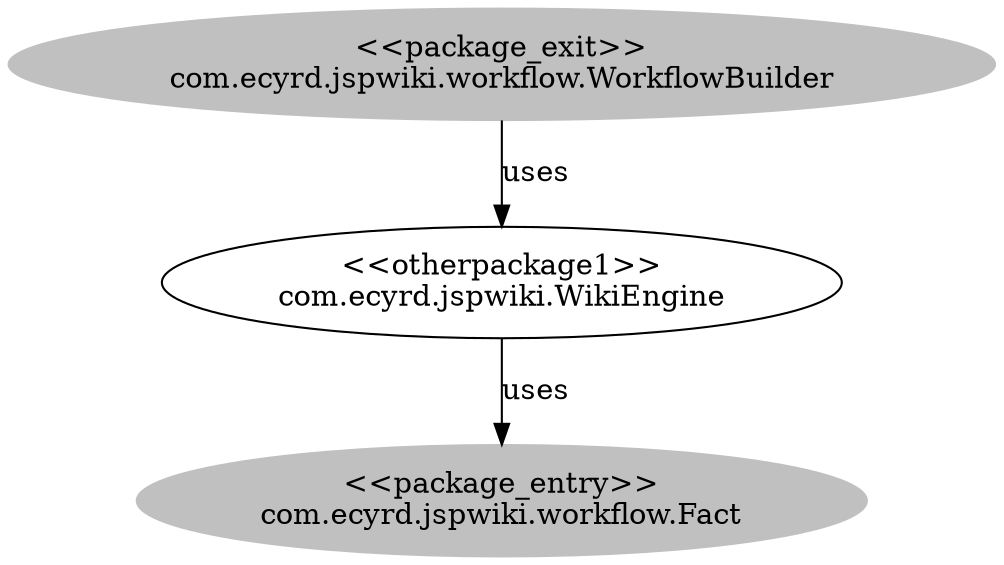 digraph cd {
	com_ecyrd_jspwiki_workflow_WorkflowBuilder [label="<<package_exit>>
com.ecyrd.jspwiki.workflow.WorkflowBuilder",style=filled,color="grey"];
	com_ecyrd_jspwiki_workflow_Fact [label="<<package_entry>>
com.ecyrd.jspwiki.workflow.Fact",style=filled,color="grey"];
	com_ecyrd_jspwiki_WikiEngine [label="<<otherpackage1>>
com.ecyrd.jspwiki.WikiEngine"];
	com_ecyrd_jspwiki_workflow_WorkflowBuilder -> com_ecyrd_jspwiki_WikiEngine [label=uses];
	com_ecyrd_jspwiki_WikiEngine -> com_ecyrd_jspwiki_workflow_Fact [label=uses];
}
